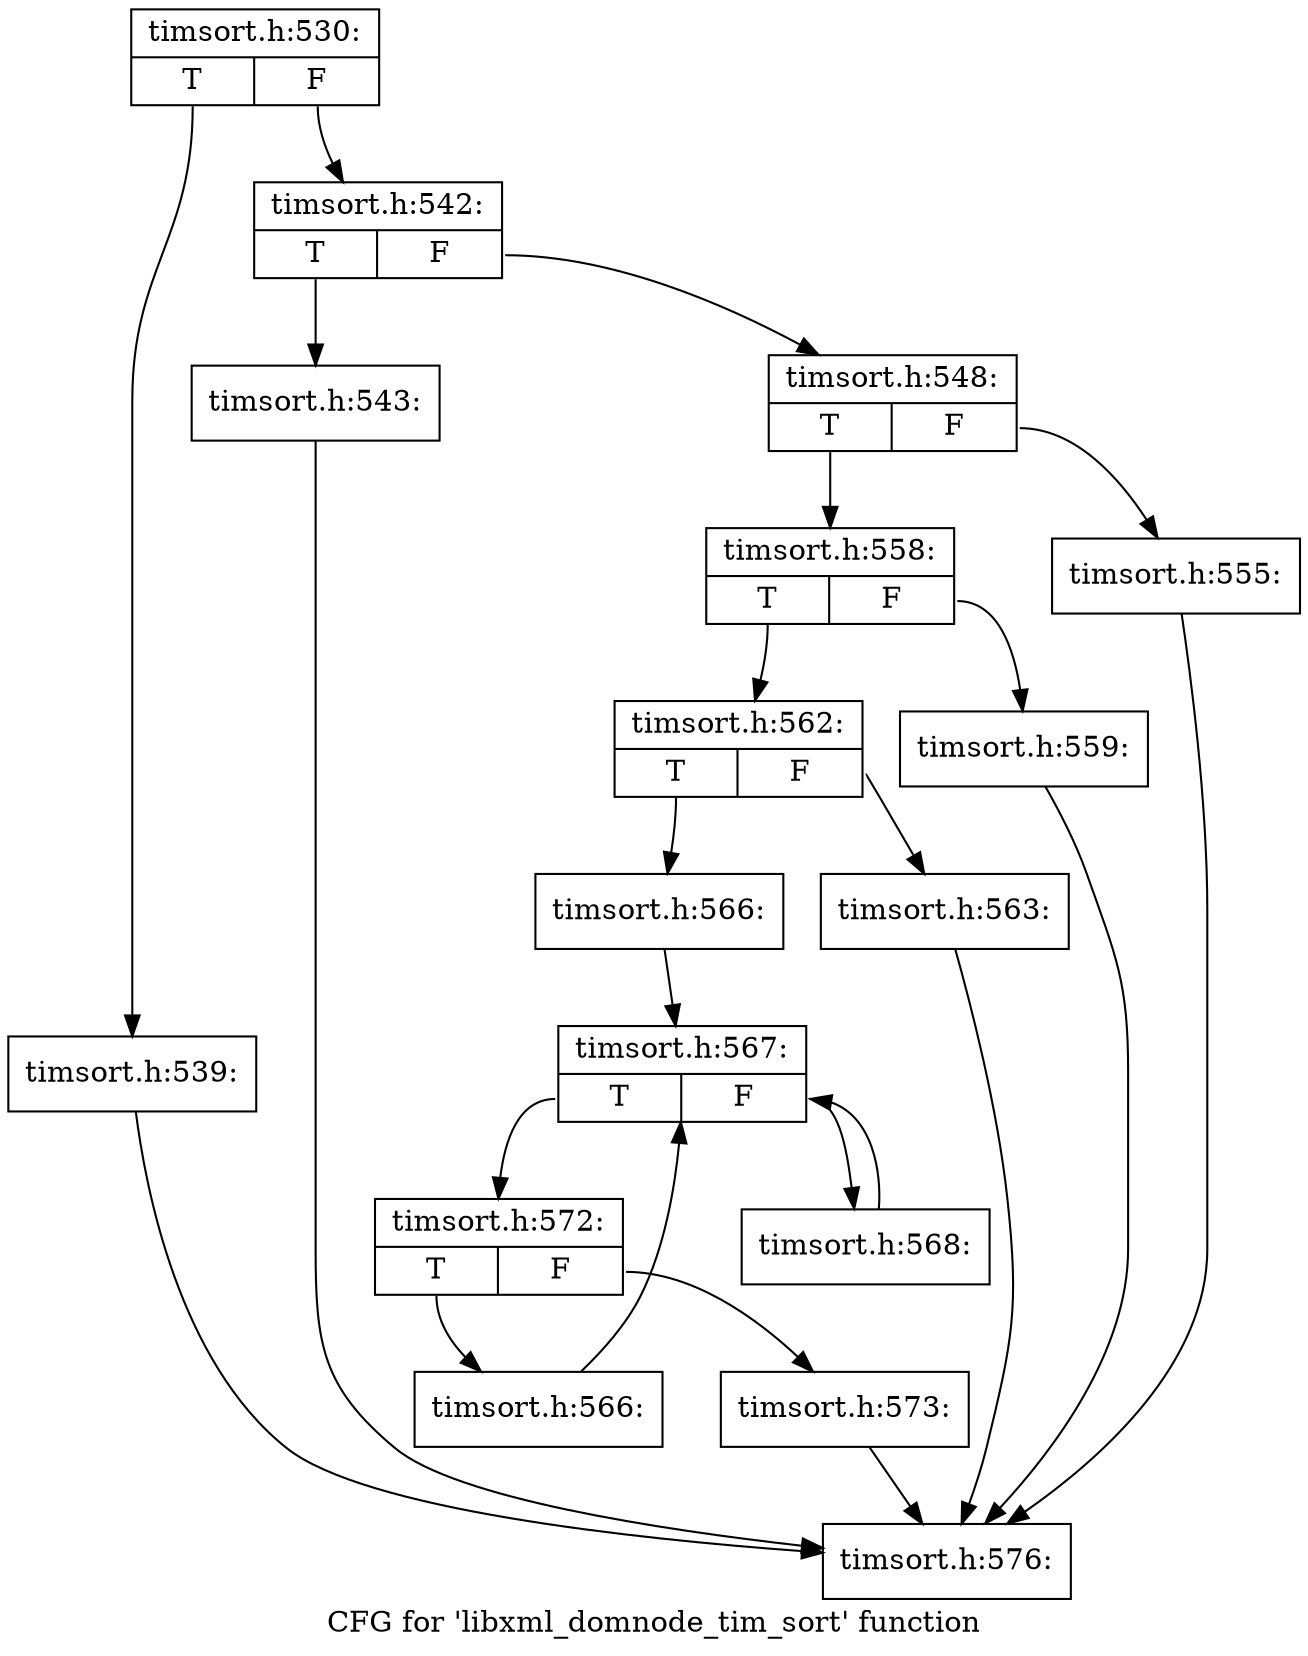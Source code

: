 digraph "CFG for 'libxml_domnode_tim_sort' function" {
	label="CFG for 'libxml_domnode_tim_sort' function";

	Node0x55e6b23c76b0 [shape=record,label="{timsort.h:530:|{<s0>T|<s1>F}}"];
	Node0x55e6b23c76b0:s0 -> Node0x55e6b23df850;
	Node0x55e6b23c76b0:s1 -> Node0x55e6b23df8a0;
	Node0x55e6b23df850 [shape=record,label="{timsort.h:539:}"];
	Node0x55e6b23df850 -> Node0x55e6b23c7d90;
	Node0x55e6b23df8a0 [shape=record,label="{timsort.h:542:|{<s0>T|<s1>F}}"];
	Node0x55e6b23df8a0:s0 -> Node0x55e6b23dfd20;
	Node0x55e6b23df8a0:s1 -> Node0x55e6b23dfd70;
	Node0x55e6b23dfd20 [shape=record,label="{timsort.h:543:}"];
	Node0x55e6b23dfd20 -> Node0x55e6b23c7d90;
	Node0x55e6b23dfd70 [shape=record,label="{timsort.h:548:|{<s0>T|<s1>F}}"];
	Node0x55e6b23dfd70:s0 -> Node0x55e6b23e13c0;
	Node0x55e6b23dfd70:s1 -> Node0x55e6b23e1370;
	Node0x55e6b23e1370 [shape=record,label="{timsort.h:555:}"];
	Node0x55e6b23e1370 -> Node0x55e6b23c7d90;
	Node0x55e6b23e13c0 [shape=record,label="{timsort.h:558:|{<s0>T|<s1>F}}"];
	Node0x55e6b23e13c0:s0 -> Node0x55e6b23e1d30;
	Node0x55e6b23e13c0:s1 -> Node0x55e6b23e0dc0;
	Node0x55e6b23e0dc0 [shape=record,label="{timsort.h:559:}"];
	Node0x55e6b23e0dc0 -> Node0x55e6b23c7d90;
	Node0x55e6b23e1d30 [shape=record,label="{timsort.h:562:|{<s0>T|<s1>F}}"];
	Node0x55e6b23e1d30:s0 -> Node0x55e6b23e2b30;
	Node0x55e6b23e1d30:s1 -> Node0x55e6b23e2ae0;
	Node0x55e6b23e2ae0 [shape=record,label="{timsort.h:563:}"];
	Node0x55e6b23e2ae0 -> Node0x55e6b23c7d90;
	Node0x55e6b23e2b30 [shape=record,label="{timsort.h:566:}"];
	Node0x55e6b23e2b30 -> Node0x55e6b23e35e0;
	Node0x55e6b23e35e0 [shape=record,label="{timsort.h:567:|{<s0>T|<s1>F}}"];
	Node0x55e6b23e35e0:s0 -> Node0x55e6b23e37f0;
	Node0x55e6b23e35e0:s1 -> Node0x55e6b23e37a0;
	Node0x55e6b23e37a0 [shape=record,label="{timsort.h:568:}"];
	Node0x55e6b23e37a0 -> Node0x55e6b23e35e0;
	Node0x55e6b23e37f0 [shape=record,label="{timsort.h:572:|{<s0>T|<s1>F}}"];
	Node0x55e6b23e37f0:s0 -> Node0x55e6b23e0670;
	Node0x55e6b23e37f0:s1 -> Node0x55e6b23e0620;
	Node0x55e6b23e0620 [shape=record,label="{timsort.h:573:}"];
	Node0x55e6b23e0620 -> Node0x55e6b23c7d90;
	Node0x55e6b23e0670 [shape=record,label="{timsort.h:566:}"];
	Node0x55e6b23e0670 -> Node0x55e6b23e35e0;
	Node0x55e6b23c7d90 [shape=record,label="{timsort.h:576:}"];
}
